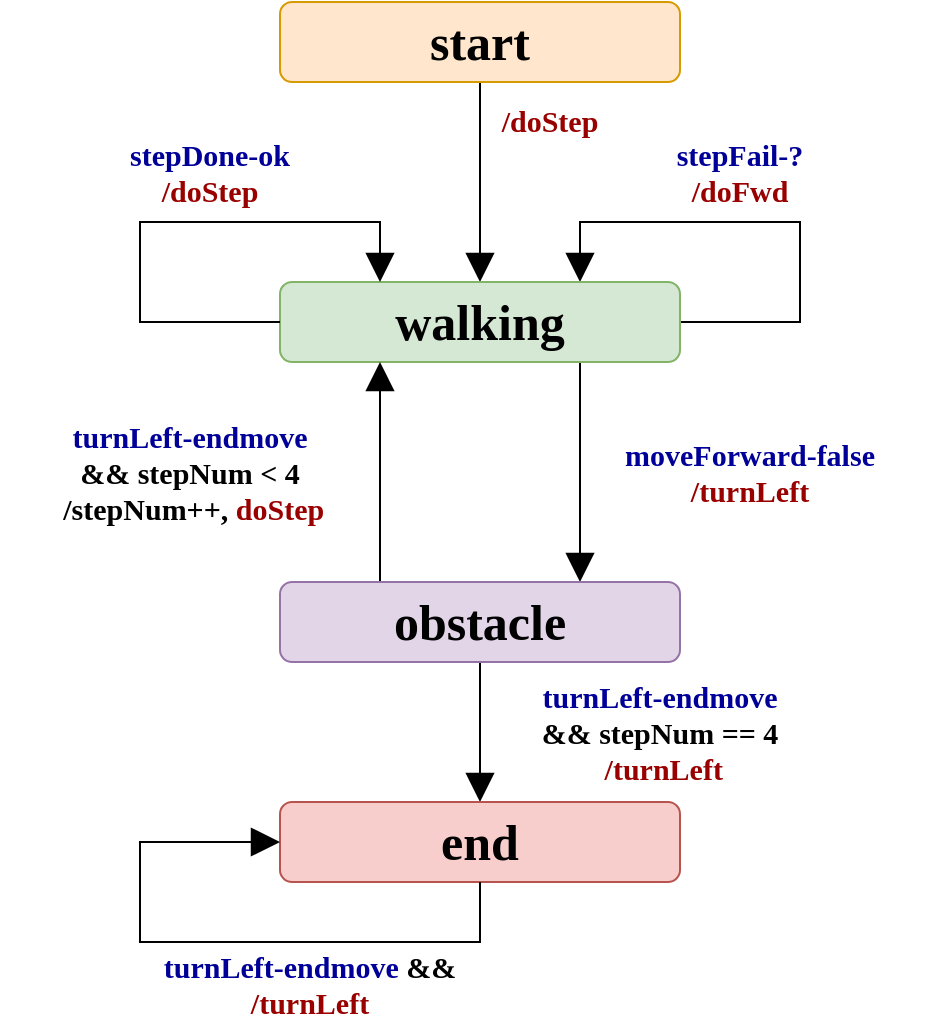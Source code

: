 <mxfile version="14.4.2" type="device"><diagram id="aHTABVjHg1zNrq0NY4x9" name="Pagina-1"><mxGraphModel dx="588" dy="341" grid="1" gridSize="10" guides="1" tooltips="1" connect="1" arrows="1" fold="1" page="1" pageScale="1" pageWidth="827" pageHeight="1169" math="0" shadow="0"><root><mxCell id="0"/><mxCell id="1" parent="0"/><mxCell id="2" style="edgeStyle=orthogonalEdgeStyle;rounded=0;orthogonalLoop=1;jettySize=auto;html=1;exitX=0.5;exitY=1;exitDx=0;exitDy=0;entryX=0.5;entryY=0;entryDx=0;entryDy=0;fontFamily=Tahoma;fontSize=25;endSize=12;endArrow=block;endFill=1;" parent="1" source="3" target="6" edge="1"><mxGeometry relative="1" as="geometry"/></mxCell><mxCell id="3" value="start" style="rounded=1;whiteSpace=wrap;html=1;fillColor=#ffe6cc;strokeColor=#d79b00;fontStyle=1;fontSize=25;fontFamily=Tahoma;" parent="1" vertex="1"><mxGeometry x="200" y="150" width="200" height="40" as="geometry"/></mxCell><mxCell id="4" style="edgeStyle=orthogonalEdgeStyle;rounded=0;orthogonalLoop=1;jettySize=auto;html=1;exitX=0.75;exitY=1;exitDx=0;exitDy=0;entryX=0.75;entryY=0;entryDx=0;entryDy=0;endArrow=block;endFill=1;endSize=12;fontFamily=Tahoma;fontSize=25;" parent="1" source="6" target="10" edge="1"><mxGeometry relative="1" as="geometry"/></mxCell><mxCell id="gLINCV07mtsHE5Z7UmO2-30" style="edgeStyle=orthogonalEdgeStyle;rounded=0;orthogonalLoop=1;jettySize=auto;html=1;endArrow=block;endFill=1;endSize=12;entryX=0.75;entryY=0;entryDx=0;entryDy=0;" edge="1" parent="1" source="6" target="6"><mxGeometry relative="1" as="geometry"><mxPoint x="540" y="230" as="targetPoint"/><Array as="points"><mxPoint x="460" y="310"/><mxPoint x="460" y="260"/><mxPoint x="350" y="260"/></Array></mxGeometry></mxCell><mxCell id="6" value="walking" style="rounded=1;whiteSpace=wrap;html=1;fillColor=#d5e8d4;strokeColor=#82b366;fontStyle=1;fontSize=25;fontFamily=Tahoma;" parent="1" vertex="1"><mxGeometry x="200" y="290" width="200" height="40" as="geometry"/></mxCell><mxCell id="7" style="edgeStyle=orthogonalEdgeStyle;rounded=0;orthogonalLoop=1;jettySize=auto;html=1;exitX=0.25;exitY=0;exitDx=0;exitDy=0;entryX=0.25;entryY=1;entryDx=0;entryDy=0;endArrow=block;endFill=1;endSize=12;fontFamily=Tahoma;fontSize=25;" parent="1" source="10" target="6" edge="1"><mxGeometry relative="1" as="geometry"/></mxCell><mxCell id="gLINCV07mtsHE5Z7UmO2-26" style="edgeStyle=orthogonalEdgeStyle;rounded=0;orthogonalLoop=1;jettySize=auto;html=1;endSize=12;endArrow=block;endFill=1;" edge="1" parent="1" source="10" target="13"><mxGeometry relative="1" as="geometry"/></mxCell><mxCell id="10" value="obstacle" style="rounded=1;whiteSpace=wrap;html=1;fillColor=#e1d5e7;strokeColor=#9673a6;fontStyle=1;fontSize=25;fontFamily=Tahoma;" parent="1" vertex="1"><mxGeometry x="200" y="440" width="200" height="40" as="geometry"/></mxCell><mxCell id="13" value="end" style="rounded=1;whiteSpace=wrap;html=1;fillColor=#f8cecc;strokeColor=#b85450;fontStyle=1;fontSize=25;fontFamily=Tahoma;" parent="1" vertex="1"><mxGeometry x="200" y="550" width="200" height="40" as="geometry"/></mxCell><mxCell id="14" style="edgeStyle=orthogonalEdgeStyle;rounded=0;orthogonalLoop=1;jettySize=auto;html=1;exitX=0;exitY=0.5;exitDx=0;exitDy=0;entryX=0.25;entryY=0;entryDx=0;entryDy=0;endArrow=block;endFill=1;endSize=12;fontFamily=Tahoma;fontSize=25;" parent="1" source="6" target="6" edge="1"><mxGeometry relative="1" as="geometry"><Array as="points"><mxPoint x="130" y="310"/><mxPoint x="130" y="260"/><mxPoint x="250" y="260"/></Array></mxGeometry></mxCell><mxCell id="15" value="&lt;font color=&quot;#000099&quot; style=&quot;font-size: 15px&quot;&gt;stepDone-ok&lt;br style=&quot;font-size: 15px&quot;&gt;&lt;/font&gt;/doStep" style="text;html=1;strokeColor=none;fillColor=none;align=center;verticalAlign=middle;whiteSpace=wrap;rounded=0;fontFamily=Tahoma;fontSize=15;fontStyle=1;fontColor=#990000;" parent="1" vertex="1"><mxGeometry x="70" y="200" width="190" height="70" as="geometry"/></mxCell><mxCell id="16" value="&lt;font color=&quot;#000099&quot; style=&quot;font-size: 15px&quot;&gt;turnLeft-endmove&lt;/font&gt;&lt;br style=&quot;font-size: 15px&quot;&gt;&lt;font color=&quot;#000000&quot; style=&quot;font-size: 15px&quot;&gt;&amp;amp;&amp;amp; stepNum &amp;lt; 4&lt;/font&gt;&lt;br style=&quot;font-size: 15px&quot;&gt;&lt;span style=&quot;color: rgb(0 , 0 , 0) ; font-size: 15px&quot;&gt;&amp;nbsp;/stepNum++,&amp;nbsp;&lt;/span&gt;doStep" style="text;html=1;strokeColor=none;fillColor=none;align=center;verticalAlign=middle;whiteSpace=wrap;rounded=0;fontFamily=Tahoma;fontSize=15;fontStyle=1;fontColor=#990000;" parent="1" vertex="1"><mxGeometry x="60" y="350" width="190" height="70" as="geometry"/></mxCell><mxCell id="17" value="&lt;font color=&quot;#000099&quot; style=&quot;font-size: 15px&quot;&gt;moveForward-false&lt;/font&gt;&lt;br style=&quot;font-size: 15px&quot;&gt;/turnLeft" style="text;html=1;strokeColor=none;fillColor=none;align=center;verticalAlign=middle;whiteSpace=wrap;rounded=0;fontFamily=Tahoma;fontSize=15;fontStyle=1;fontColor=#990000;" parent="1" vertex="1"><mxGeometry x="340" y="350" width="190" height="70" as="geometry"/></mxCell><mxCell id="24" value="/doStep&lt;font style=&quot;font-size: 15px&quot; color=&quot;#000000&quot;&gt;&lt;br&gt;&lt;/font&gt;" style="text;html=1;strokeColor=none;fillColor=none;align=center;verticalAlign=middle;whiteSpace=wrap;rounded=0;fontFamily=Tahoma;fontSize=15;fontStyle=1;fontColor=#990000;" parent="1" vertex="1"><mxGeometry x="285" y="194" width="100" height="30" as="geometry"/></mxCell><mxCell id="25" value="&lt;span style=&quot;color: rgb(0 , 0 , 153)&quot;&gt;turnLeft-endmove&lt;/span&gt;&lt;font style=&quot;font-size: 15px&quot; color=&quot;#000000&quot;&gt;&amp;nbsp;&amp;amp;&amp;amp;&lt;br&gt;&lt;/font&gt;/turnLeft&lt;font style=&quot;font-size: 15px&quot; color=&quot;#000000&quot;&gt;&lt;br&gt;&lt;/font&gt;" style="text;html=1;strokeColor=none;fillColor=none;align=center;verticalAlign=middle;whiteSpace=wrap;rounded=0;fontFamily=Tahoma;fontSize=15;fontStyle=1;fontColor=#990000;" parent="1" vertex="1"><mxGeometry x="110" y="616" width="210" height="50" as="geometry"/></mxCell><mxCell id="gLINCV07mtsHE5Z7UmO2-27" style="edgeStyle=orthogonalEdgeStyle;rounded=0;orthogonalLoop=1;jettySize=auto;html=1;entryX=0;entryY=0.5;entryDx=0;entryDy=0;endArrow=block;endFill=1;endSize=12;" edge="1" parent="1" source="13" target="13"><mxGeometry relative="1" as="geometry"><Array as="points"><mxPoint x="300" y="620"/><mxPoint x="130" y="620"/><mxPoint x="130" y="570"/></Array></mxGeometry></mxCell><mxCell id="gLINCV07mtsHE5Z7UmO2-28" value="&lt;font color=&quot;#000099&quot; style=&quot;font-size: 15px&quot;&gt;turnLeft-endmove&lt;/font&gt;&lt;br style=&quot;font-size: 15px&quot;&gt;&lt;font color=&quot;#000000&quot; style=&quot;font-size: 15px&quot;&gt;&amp;amp;&amp;amp; stepNum == 4&lt;/font&gt;&lt;br style=&quot;font-size: 15px&quot;&gt;&lt;span style=&quot;color: rgb(0 , 0 , 0) ; font-size: 15px&quot;&gt;&amp;nbsp;&lt;/span&gt;/turnLeft" style="text;html=1;strokeColor=none;fillColor=none;align=center;verticalAlign=middle;whiteSpace=wrap;rounded=0;fontFamily=Tahoma;fontSize=15;fontStyle=1;fontColor=#990000;" vertex="1" parent="1"><mxGeometry x="295" y="480" width="190" height="70" as="geometry"/></mxCell><mxCell id="gLINCV07mtsHE5Z7UmO2-31" value="&lt;font color=&quot;#000099&quot; style=&quot;font-size: 15px&quot;&gt;stepFail-?&lt;br style=&quot;font-size: 15px&quot;&gt;&lt;/font&gt;/doFwd" style="text;html=1;strokeColor=none;fillColor=none;align=center;verticalAlign=middle;whiteSpace=wrap;rounded=0;fontFamily=Tahoma;fontSize=15;fontStyle=1;fontColor=#990000;" vertex="1" parent="1"><mxGeometry x="380" y="210" width="100" height="50" as="geometry"/></mxCell></root></mxGraphModel></diagram></mxfile>
